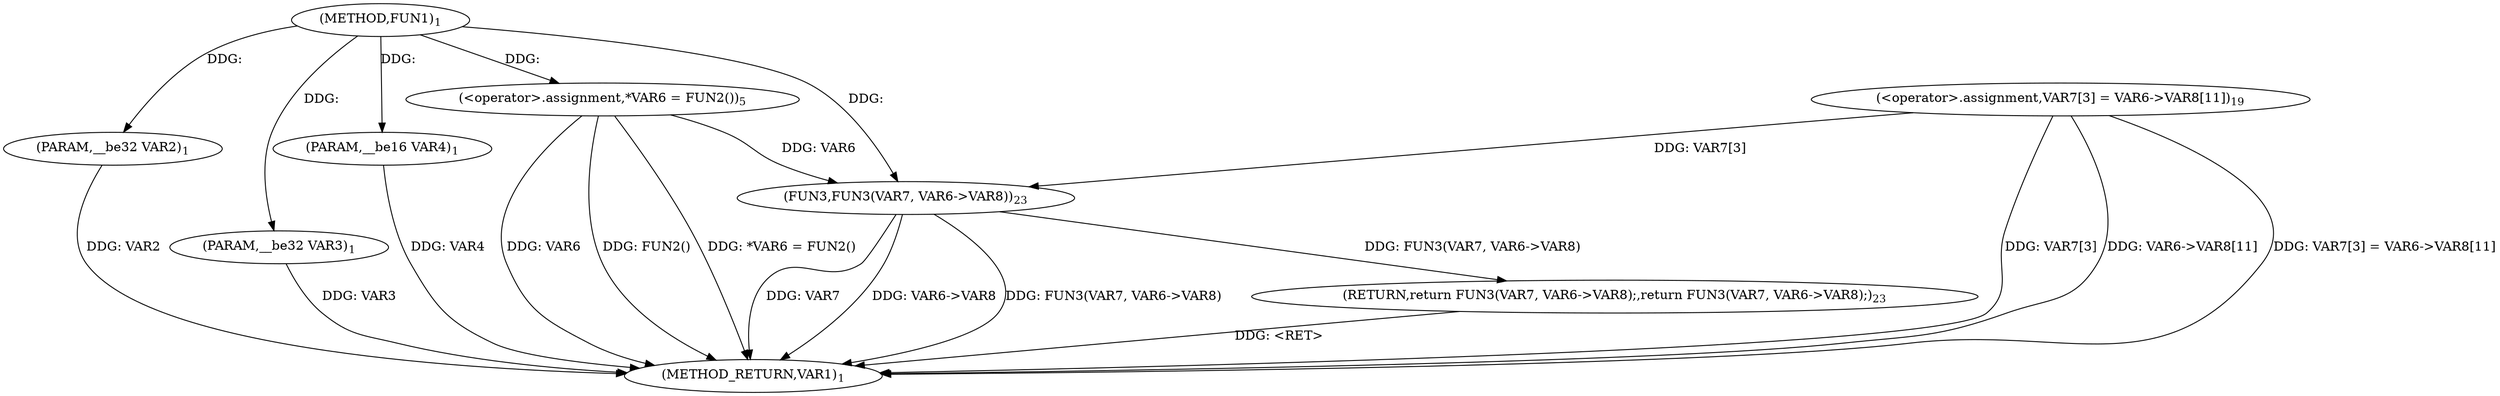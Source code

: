 digraph "FUN1" {  
"8" [label = <(METHOD,FUN1)<SUB>1</SUB>> ]
"33" [label = <(METHOD_RETURN,VAR1)<SUB>1</SUB>> ]
"9" [label = <(PARAM,__be32 VAR2)<SUB>1</SUB>> ]
"10" [label = <(PARAM,__be32 VAR3)<SUB>1</SUB>> ]
"11" [label = <(PARAM,__be16 VAR4)<SUB>1</SUB>> ]
"14" [label = <(&lt;operator&gt;.assignment,*VAR6 = FUN2())<SUB>5</SUB>> ]
"18" [label = <(&lt;operator&gt;.assignment,VAR7[3] = VAR6-&gt;VAR8[11])<SUB>19</SUB>> ]
"27" [label = <(RETURN,return FUN3(VAR7, VAR6-&gt;VAR8);,return FUN3(VAR7, VAR6-&gt;VAR8);)<SUB>23</SUB>> ]
"28" [label = <(FUN3,FUN3(VAR7, VAR6-&gt;VAR8))<SUB>23</SUB>> ]
  "27" -> "33"  [ label = "DDG: &lt;RET&gt;"] 
  "9" -> "33"  [ label = "DDG: VAR2"] 
  "10" -> "33"  [ label = "DDG: VAR3"] 
  "11" -> "33"  [ label = "DDG: VAR4"] 
  "14" -> "33"  [ label = "DDG: VAR6"] 
  "14" -> "33"  [ label = "DDG: FUN2()"] 
  "14" -> "33"  [ label = "DDG: *VAR6 = FUN2()"] 
  "18" -> "33"  [ label = "DDG: VAR7[3]"] 
  "18" -> "33"  [ label = "DDG: VAR6-&gt;VAR8[11]"] 
  "18" -> "33"  [ label = "DDG: VAR7[3] = VAR6-&gt;VAR8[11]"] 
  "28" -> "33"  [ label = "DDG: VAR7"] 
  "28" -> "33"  [ label = "DDG: VAR6-&gt;VAR8"] 
  "28" -> "33"  [ label = "DDG: FUN3(VAR7, VAR6-&gt;VAR8)"] 
  "8" -> "9"  [ label = "DDG: "] 
  "8" -> "10"  [ label = "DDG: "] 
  "8" -> "11"  [ label = "DDG: "] 
  "8" -> "14"  [ label = "DDG: "] 
  "28" -> "27"  [ label = "DDG: FUN3(VAR7, VAR6-&gt;VAR8)"] 
  "18" -> "28"  [ label = "DDG: VAR7[3]"] 
  "8" -> "28"  [ label = "DDG: "] 
  "14" -> "28"  [ label = "DDG: VAR6"] 
}
